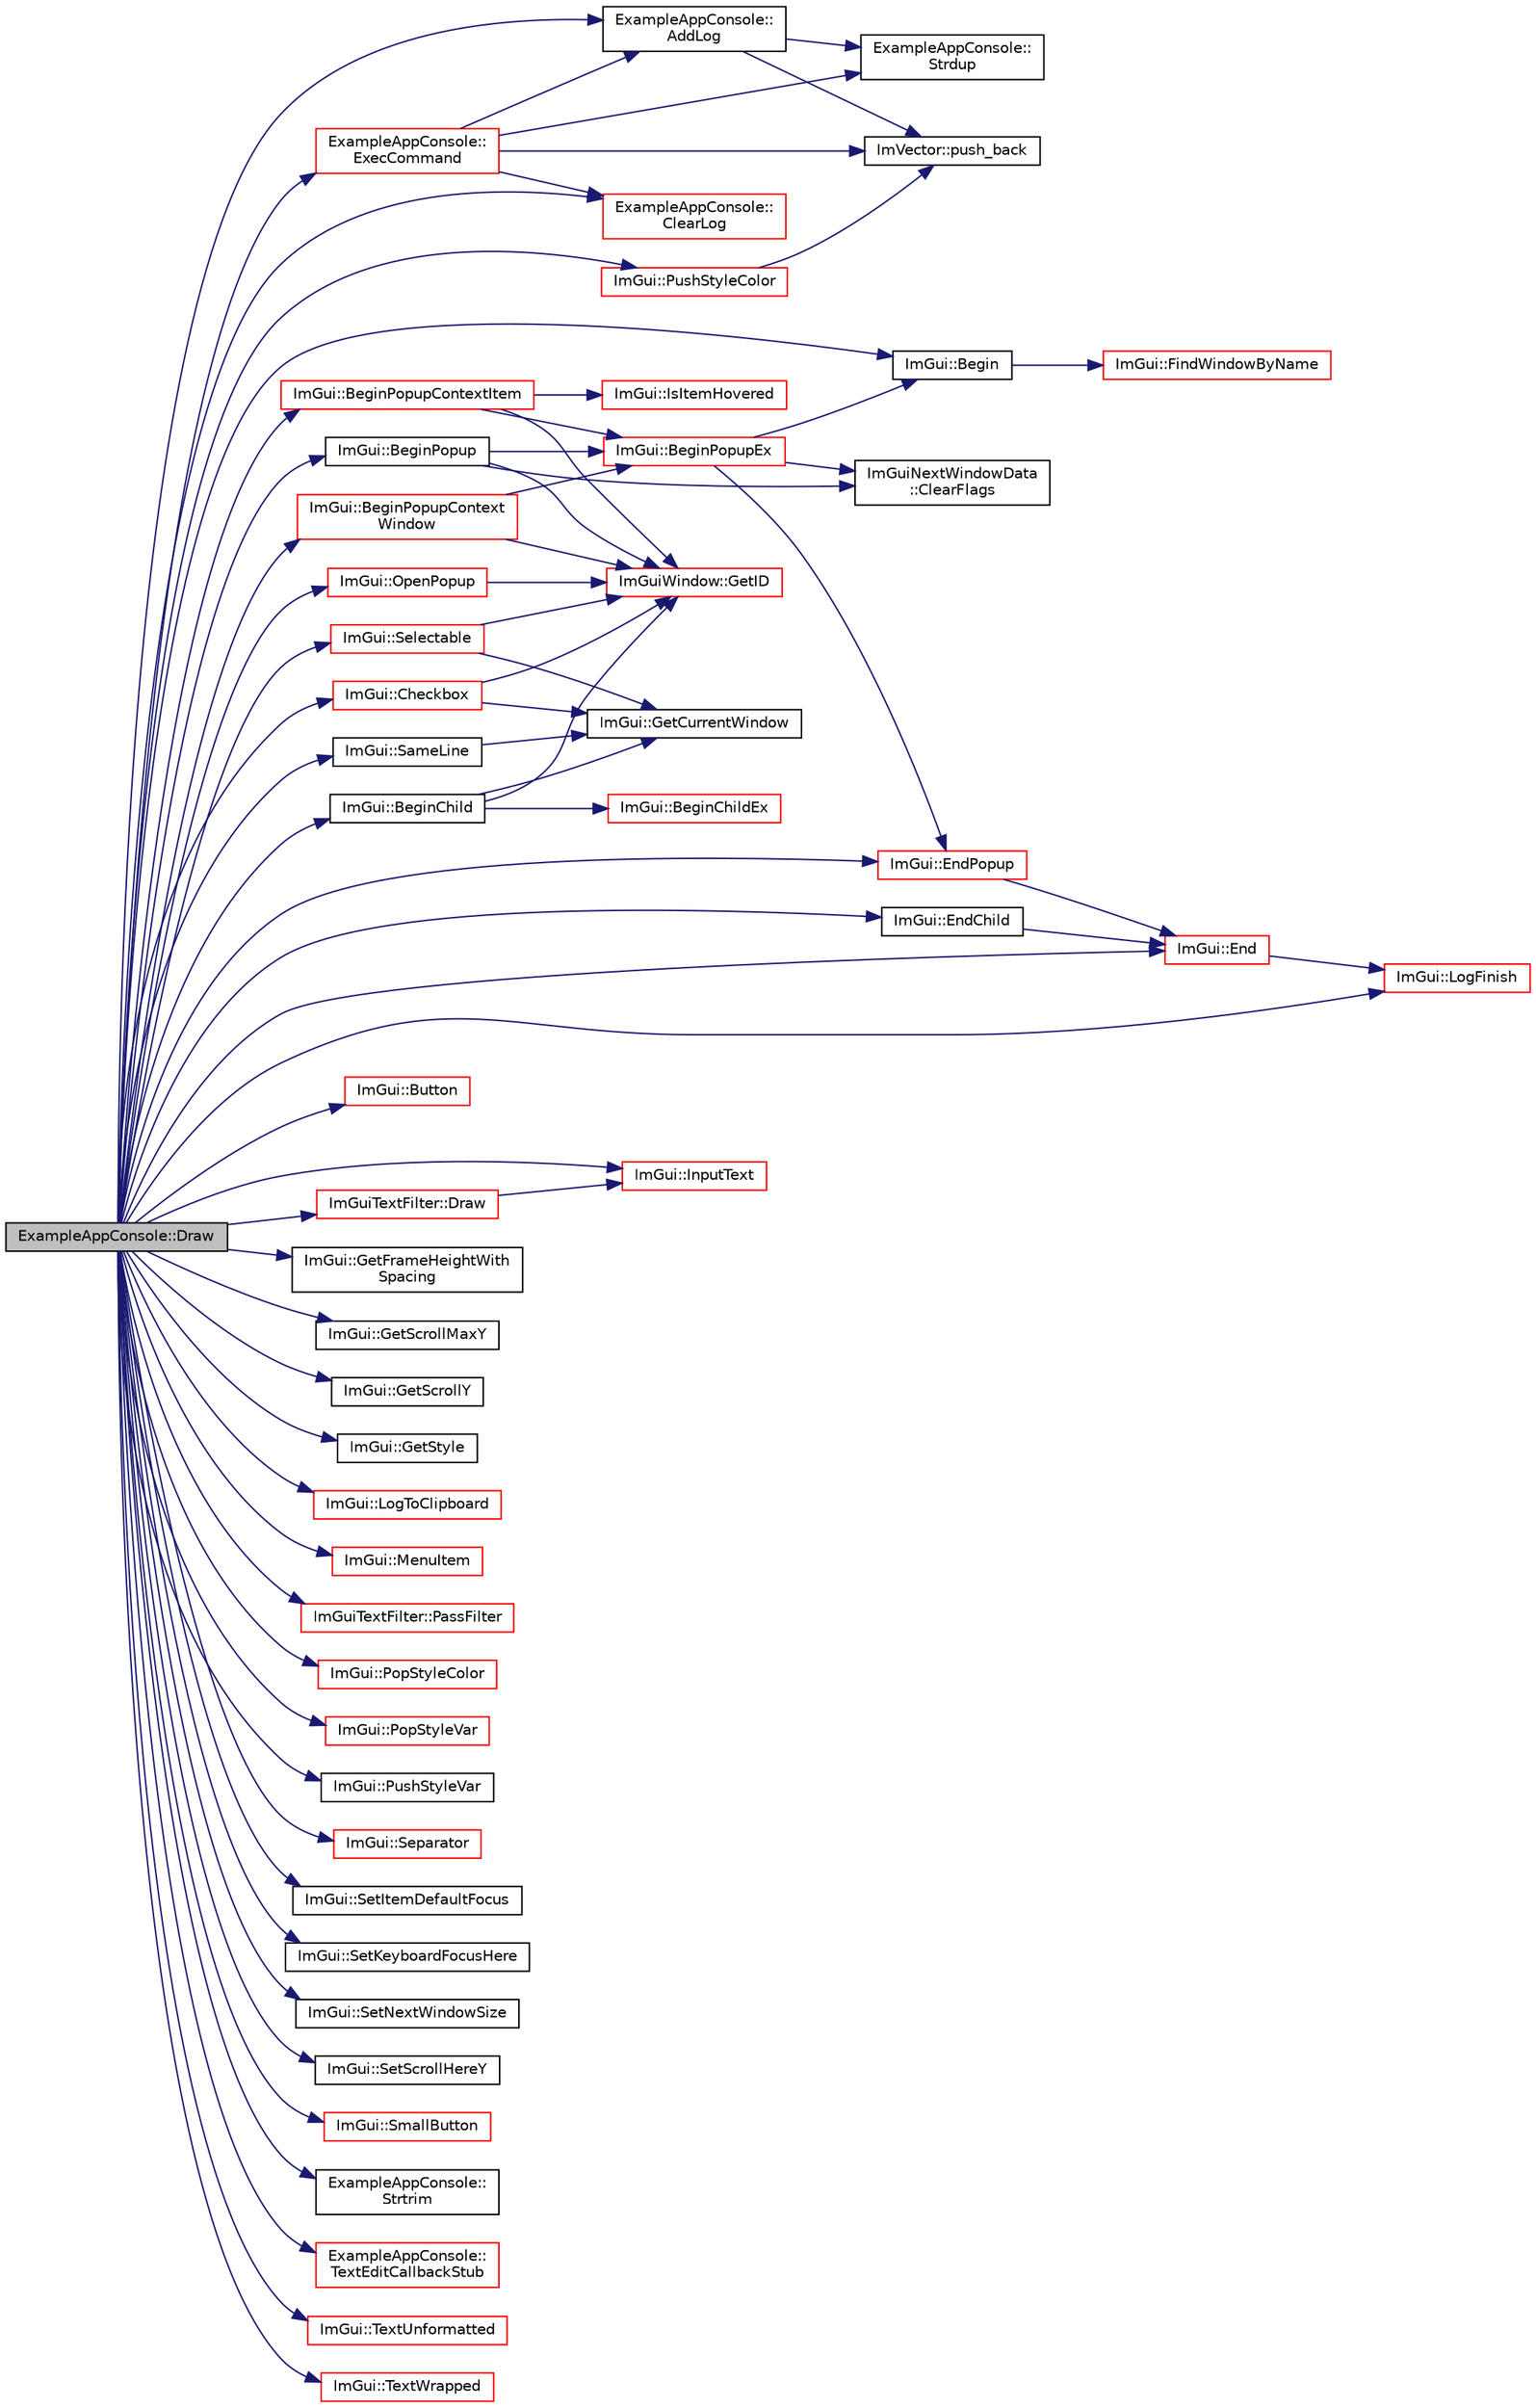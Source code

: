digraph "ExampleAppConsole::Draw"
{
 // LATEX_PDF_SIZE
  edge [fontname="Helvetica",fontsize="10",labelfontname="Helvetica",labelfontsize="10"];
  node [fontname="Helvetica",fontsize="10",shape=record];
  rankdir="LR";
  Node1 [label="ExampleAppConsole::Draw",height=0.2,width=0.4,color="black", fillcolor="grey75", style="filled", fontcolor="black",tooltip=" "];
  Node1 -> Node2 [color="midnightblue",fontsize="10",style="solid"];
  Node2 [label="ExampleAppConsole::\lAddLog",height=0.2,width=0.4,color="black", fillcolor="white", style="filled",URL="$struct_example_app_console.html#a719354ce6be7481923a5fd702e785952",tooltip=" "];
  Node2 -> Node3 [color="midnightblue",fontsize="10",style="solid"];
  Node3 [label="ImVector::push_back",height=0.2,width=0.4,color="black", fillcolor="white", style="filled",URL="$struct_im_vector.html#aab5df48e0711a48bd12f3206e08c4108",tooltip=" "];
  Node2 -> Node4 [color="midnightblue",fontsize="10",style="solid"];
  Node4 [label="ExampleAppConsole::\lStrdup",height=0.2,width=0.4,color="black", fillcolor="white", style="filled",URL="$struct_example_app_console.html#abe40d563a059bfa6cbdecee0d90ca077",tooltip=" "];
  Node1 -> Node5 [color="midnightblue",fontsize="10",style="solid"];
  Node5 [label="ImGui::Begin",height=0.2,width=0.4,color="black", fillcolor="white", style="filled",URL="$namespace_im_gui.html#a581e58db0bc930bafa4a5d23093a2b99",tooltip=" "];
  Node5 -> Node6 [color="midnightblue",fontsize="10",style="solid"];
  Node6 [label="ImGui::FindWindowByName",height=0.2,width=0.4,color="red", fillcolor="white", style="filled",URL="$namespace_im_gui.html#abca25f22c02e73d5eb2e9c72c4557813",tooltip=" "];
  Node1 -> Node10 [color="midnightblue",fontsize="10",style="solid"];
  Node10 [label="ImGui::BeginChild",height=0.2,width=0.4,color="black", fillcolor="white", style="filled",URL="$namespace_im_gui.html#a5db08f552118a1f946e19b5933dce181",tooltip=" "];
  Node10 -> Node11 [color="midnightblue",fontsize="10",style="solid"];
  Node11 [label="ImGui::BeginChildEx",height=0.2,width=0.4,color="red", fillcolor="white", style="filled",URL="$namespace_im_gui.html#a63a223ce2138538300e5b0654d7407a9",tooltip=" "];
  Node10 -> Node14 [color="midnightblue",fontsize="10",style="solid"];
  Node14 [label="ImGui::GetCurrentWindow",height=0.2,width=0.4,color="black", fillcolor="white", style="filled",URL="$namespace_im_gui.html#a7ceba68eca2b09fb6bf1ad88037e6203",tooltip=" "];
  Node10 -> Node15 [color="midnightblue",fontsize="10",style="solid"];
  Node15 [label="ImGuiWindow::GetID",height=0.2,width=0.4,color="red", fillcolor="white", style="filled",URL="$struct_im_gui_window.html#a66400a63bc0b54d7d29e08d1b1b1a42b",tooltip=" "];
  Node1 -> Node18 [color="midnightblue",fontsize="10",style="solid"];
  Node18 [label="ImGui::BeginPopup",height=0.2,width=0.4,color="black", fillcolor="white", style="filled",URL="$namespace_im_gui.html#a10e213926d8ca212266bc5fbded1e026",tooltip=" "];
  Node18 -> Node19 [color="midnightblue",fontsize="10",style="solid"];
  Node19 [label="ImGui::BeginPopupEx",height=0.2,width=0.4,color="red", fillcolor="white", style="filled",URL="$namespace_im_gui.html#a89da3a22300e8293257b6cfdf1b83b7a",tooltip=" "];
  Node19 -> Node5 [color="midnightblue",fontsize="10",style="solid"];
  Node19 -> Node20 [color="midnightblue",fontsize="10",style="solid"];
  Node20 [label="ImGuiNextWindowData\l::ClearFlags",height=0.2,width=0.4,color="black", fillcolor="white", style="filled",URL="$struct_im_gui_next_window_data.html#a9543431fafe3d0627fdecc5fa839487c",tooltip=" "];
  Node19 -> Node21 [color="midnightblue",fontsize="10",style="solid"];
  Node21 [label="ImGui::EndPopup",height=0.2,width=0.4,color="red", fillcolor="white", style="filled",URL="$namespace_im_gui.html#aa6a9b5696f2ea7eed7683425fc77b8f2",tooltip=" "];
  Node21 -> Node22 [color="midnightblue",fontsize="10",style="solid"];
  Node22 [label="ImGui::End",height=0.2,width=0.4,color="red", fillcolor="white", style="filled",URL="$namespace_im_gui.html#a5479d93794a004c67ceb6d13f37c8254",tooltip=" "];
  Node22 -> Node34 [color="midnightblue",fontsize="10",style="solid"];
  Node34 [label="ImGui::LogFinish",height=0.2,width=0.4,color="red", fillcolor="white", style="filled",URL="$namespace_im_gui.html#a2ebcd048d1ca025fb972e1c2e920e3f3",tooltip=" "];
  Node18 -> Node20 [color="midnightblue",fontsize="10",style="solid"];
  Node18 -> Node15 [color="midnightblue",fontsize="10",style="solid"];
  Node1 -> Node46 [color="midnightblue",fontsize="10",style="solid"];
  Node46 [label="ImGui::BeginPopupContextItem",height=0.2,width=0.4,color="red", fillcolor="white", style="filled",URL="$namespace_im_gui.html#a440894c8c00495d5cc01529f4504fca9",tooltip=" "];
  Node46 -> Node19 [color="midnightblue",fontsize="10",style="solid"];
  Node46 -> Node15 [color="midnightblue",fontsize="10",style="solid"];
  Node46 -> Node47 [color="midnightblue",fontsize="10",style="solid"];
  Node47 [label="ImGui::IsItemHovered",height=0.2,width=0.4,color="red", fillcolor="white", style="filled",URL="$namespace_im_gui.html#ac9a400eff3a9561d95e80486c52a660b",tooltip=" "];
  Node1 -> Node51 [color="midnightblue",fontsize="10",style="solid"];
  Node51 [label="ImGui::BeginPopupContext\lWindow",height=0.2,width=0.4,color="red", fillcolor="white", style="filled",URL="$namespace_im_gui.html#aef8b2c0baa27bd5c68f676aaf14ed946",tooltip=" "];
  Node51 -> Node19 [color="midnightblue",fontsize="10",style="solid"];
  Node51 -> Node15 [color="midnightblue",fontsize="10",style="solid"];
  Node1 -> Node55 [color="midnightblue",fontsize="10",style="solid"];
  Node55 [label="ImGui::Button",height=0.2,width=0.4,color="red", fillcolor="white", style="filled",URL="$namespace_im_gui.html#a38094c568ce398db5a3abb9d3ac92030",tooltip=" "];
  Node1 -> Node81 [color="midnightblue",fontsize="10",style="solid"];
  Node81 [label="ImGui::Checkbox",height=0.2,width=0.4,color="red", fillcolor="white", style="filled",URL="$namespace_im_gui.html#a57d73c1d0ef807fef734d91024092027",tooltip=" "];
  Node81 -> Node14 [color="midnightblue",fontsize="10",style="solid"];
  Node81 -> Node15 [color="midnightblue",fontsize="10",style="solid"];
  Node1 -> Node84 [color="midnightblue",fontsize="10",style="solid"];
  Node84 [label="ExampleAppConsole::\lClearLog",height=0.2,width=0.4,color="red", fillcolor="white", style="filled",URL="$struct_example_app_console.html#a2ef13f00c474b16b8da2ec062d5e5cc2",tooltip=" "];
  Node1 -> Node85 [color="midnightblue",fontsize="10",style="solid"];
  Node85 [label="ImGuiTextFilter::Draw",height=0.2,width=0.4,color="red", fillcolor="white", style="filled",URL="$struct_im_gui_text_filter.html#ab93ad5985019ff9d3781606551fc26cc",tooltip=" "];
  Node85 -> Node89 [color="midnightblue",fontsize="10",style="solid"];
  Node89 [label="ImGui::InputText",height=0.2,width=0.4,color="red", fillcolor="white", style="filled",URL="$namespace_im_gui.html#aa72b5760a3a206729723a587ac7c8519",tooltip=" "];
  Node1 -> Node22 [color="midnightblue",fontsize="10",style="solid"];
  Node1 -> Node99 [color="midnightblue",fontsize="10",style="solid"];
  Node99 [label="ImGui::EndChild",height=0.2,width=0.4,color="black", fillcolor="white", style="filled",URL="$namespace_im_gui.html#af8de559a88c1442d6df8c1b04c86e997",tooltip=" "];
  Node99 -> Node22 [color="midnightblue",fontsize="10",style="solid"];
  Node1 -> Node21 [color="midnightblue",fontsize="10",style="solid"];
  Node1 -> Node128 [color="midnightblue",fontsize="10",style="solid"];
  Node128 [label="ExampleAppConsole::\lExecCommand",height=0.2,width=0.4,color="red", fillcolor="white", style="filled",URL="$struct_example_app_console.html#aa1e8bf1f3795cbc41597e1ff081c6589",tooltip=" "];
  Node128 -> Node2 [color="midnightblue",fontsize="10",style="solid"];
  Node128 -> Node84 [color="midnightblue",fontsize="10",style="solid"];
  Node128 -> Node3 [color="midnightblue",fontsize="10",style="solid"];
  Node128 -> Node4 [color="midnightblue",fontsize="10",style="solid"];
  Node1 -> Node131 [color="midnightblue",fontsize="10",style="solid"];
  Node131 [label="ImGui::GetFrameHeightWith\lSpacing",height=0.2,width=0.4,color="black", fillcolor="white", style="filled",URL="$namespace_im_gui.html#a8de260eebd333718fa0c3b6c80258c67",tooltip=" "];
  Node1 -> Node132 [color="midnightblue",fontsize="10",style="solid"];
  Node132 [label="ImGui::GetScrollMaxY",height=0.2,width=0.4,color="black", fillcolor="white", style="filled",URL="$namespace_im_gui.html#ab34c0d5c63908a7ff50923151730f76a",tooltip=" "];
  Node1 -> Node133 [color="midnightblue",fontsize="10",style="solid"];
  Node133 [label="ImGui::GetScrollY",height=0.2,width=0.4,color="black", fillcolor="white", style="filled",URL="$namespace_im_gui.html#a3c924a2eeb8b2ddfb40ea17be7ea12a6",tooltip=" "];
  Node1 -> Node134 [color="midnightblue",fontsize="10",style="solid"];
  Node134 [label="ImGui::GetStyle",height=0.2,width=0.4,color="black", fillcolor="white", style="filled",URL="$namespace_im_gui.html#abafef4bb3e3654efd96a47b2e22870a7",tooltip=" "];
  Node1 -> Node89 [color="midnightblue",fontsize="10",style="solid"];
  Node1 -> Node34 [color="midnightblue",fontsize="10",style="solid"];
  Node1 -> Node135 [color="midnightblue",fontsize="10",style="solid"];
  Node135 [label="ImGui::LogToClipboard",height=0.2,width=0.4,color="red", fillcolor="white", style="filled",URL="$namespace_im_gui.html#a70e12f01ecb65747c9a70b73555b6ec1",tooltip=" "];
  Node1 -> Node137 [color="midnightblue",fontsize="10",style="solid"];
  Node137 [label="ImGui::MenuItem",height=0.2,width=0.4,color="red", fillcolor="white", style="filled",URL="$namespace_im_gui.html#aa1bae511ca47478998693a9d8c84f2e6",tooltip=" "];
  Node1 -> Node145 [color="midnightblue",fontsize="10",style="solid"];
  Node145 [label="ImGui::OpenPopup",height=0.2,width=0.4,color="red", fillcolor="white", style="filled",URL="$namespace_im_gui.html#a9e1be94ca8c4d48a20b230cdfc9b18c5",tooltip=" "];
  Node145 -> Node15 [color="midnightblue",fontsize="10",style="solid"];
  Node1 -> Node146 [color="midnightblue",fontsize="10",style="solid"];
  Node146 [label="ImGuiTextFilter::PassFilter",height=0.2,width=0.4,color="red", fillcolor="white", style="filled",URL="$struct_im_gui_text_filter.html#a88d73ff8b81fbbd0a129b1bf3498d8aa",tooltip=" "];
  Node1 -> Node115 [color="midnightblue",fontsize="10",style="solid"];
  Node115 [label="ImGui::PopStyleColor",height=0.2,width=0.4,color="red", fillcolor="white", style="filled",URL="$namespace_im_gui.html#a9795f730b4043a98b6254738d86efcdc",tooltip=" "];
  Node1 -> Node116 [color="midnightblue",fontsize="10",style="solid"];
  Node116 [label="ImGui::PopStyleVar",height=0.2,width=0.4,color="red", fillcolor="white", style="filled",URL="$namespace_im_gui.html#a14116e57d81e326adef2a702e65781d4",tooltip=" "];
  Node1 -> Node122 [color="midnightblue",fontsize="10",style="solid"];
  Node122 [label="ImGui::PushStyleColor",height=0.2,width=0.4,color="red", fillcolor="white", style="filled",URL="$namespace_im_gui.html#a77ee84afb636e05eb4b2d6eeddcc2aa8",tooltip=" "];
  Node122 -> Node3 [color="midnightblue",fontsize="10",style="solid"];
  Node1 -> Node124 [color="midnightblue",fontsize="10",style="solid"];
  Node124 [label="ImGui::PushStyleVar",height=0.2,width=0.4,color="black", fillcolor="white", style="filled",URL="$namespace_im_gui.html#aab3f43009094462cf2a5eb554785949b",tooltip=" "];
  Node1 -> Node149 [color="midnightblue",fontsize="10",style="solid"];
  Node149 [label="ImGui::SameLine",height=0.2,width=0.4,color="black", fillcolor="white", style="filled",URL="$namespace_im_gui.html#a2991c91e94f3b77a0c3411f4f3aa348e",tooltip=" "];
  Node149 -> Node14 [color="midnightblue",fontsize="10",style="solid"];
  Node1 -> Node144 [color="midnightblue",fontsize="10",style="solid"];
  Node144 [label="ImGui::Selectable",height=0.2,width=0.4,color="red", fillcolor="white", style="filled",URL="$namespace_im_gui.html#af98575238bda183a523df19fb447af60",tooltip=" "];
  Node144 -> Node14 [color="midnightblue",fontsize="10",style="solid"];
  Node144 -> Node15 [color="midnightblue",fontsize="10",style="solid"];
  Node1 -> Node150 [color="midnightblue",fontsize="10",style="solid"];
  Node150 [label="ImGui::Separator",height=0.2,width=0.4,color="red", fillcolor="white", style="filled",URL="$namespace_im_gui.html#a191123597a5084d003c8beac7eeb029e",tooltip=" "];
  Node1 -> Node152 [color="midnightblue",fontsize="10",style="solid"];
  Node152 [label="ImGui::SetItemDefaultFocus",height=0.2,width=0.4,color="black", fillcolor="white", style="filled",URL="$namespace_im_gui.html#a3720a69496e9b8cf110a11dfe7d334e6",tooltip=" "];
  Node1 -> Node153 [color="midnightblue",fontsize="10",style="solid"];
  Node153 [label="ImGui::SetKeyboardFocusHere",height=0.2,width=0.4,color="black", fillcolor="white", style="filled",URL="$namespace_im_gui.html#ae85e5fba7e88cea8bd3ba5b687c979f2",tooltip=" "];
  Node1 -> Node154 [color="midnightblue",fontsize="10",style="solid"];
  Node154 [label="ImGui::SetNextWindowSize",height=0.2,width=0.4,color="black", fillcolor="white", style="filled",URL="$namespace_im_gui.html#ab33717bb71ef5e393ae18656fc6b229d",tooltip=" "];
  Node1 -> Node155 [color="midnightblue",fontsize="10",style="solid"];
  Node155 [label="ImGui::SetScrollHereY",height=0.2,width=0.4,color="black", fillcolor="white", style="filled",URL="$namespace_im_gui.html#ac74487b4d75580ca637659103fef1368",tooltip=" "];
  Node1 -> Node156 [color="midnightblue",fontsize="10",style="solid"];
  Node156 [label="ImGui::SmallButton",height=0.2,width=0.4,color="red", fillcolor="white", style="filled",URL="$namespace_im_gui.html#a5b76ec69758aeb0a00a66f142f7a4fb2",tooltip=" "];
  Node1 -> Node157 [color="midnightblue",fontsize="10",style="solid"];
  Node157 [label="ExampleAppConsole::\lStrtrim",height=0.2,width=0.4,color="black", fillcolor="white", style="filled",URL="$struct_example_app_console.html#a3a5622b2d8c52a3083df6ed9f90e7210",tooltip=" "];
  Node1 -> Node158 [color="midnightblue",fontsize="10",style="solid"];
  Node158 [label="ExampleAppConsole::\lTextEditCallbackStub",height=0.2,width=0.4,color="red", fillcolor="white", style="filled",URL="$struct_example_app_console.html#a394debe3cbf3cfd93b9bfd2835a4fdec",tooltip=" "];
  Node1 -> Node161 [color="midnightblue",fontsize="10",style="solid"];
  Node161 [label="ImGui::TextUnformatted",height=0.2,width=0.4,color="red", fillcolor="white", style="filled",URL="$namespace_im_gui.html#a96a5f42789ecc419b2ae8af7b2acc28e",tooltip=" "];
  Node1 -> Node164 [color="midnightblue",fontsize="10",style="solid"];
  Node164 [label="ImGui::TextWrapped",height=0.2,width=0.4,color="red", fillcolor="white", style="filled",URL="$namespace_im_gui.html#ad57bb15c599e73b2ccc7c0f7de6e5823",tooltip=" "];
}
